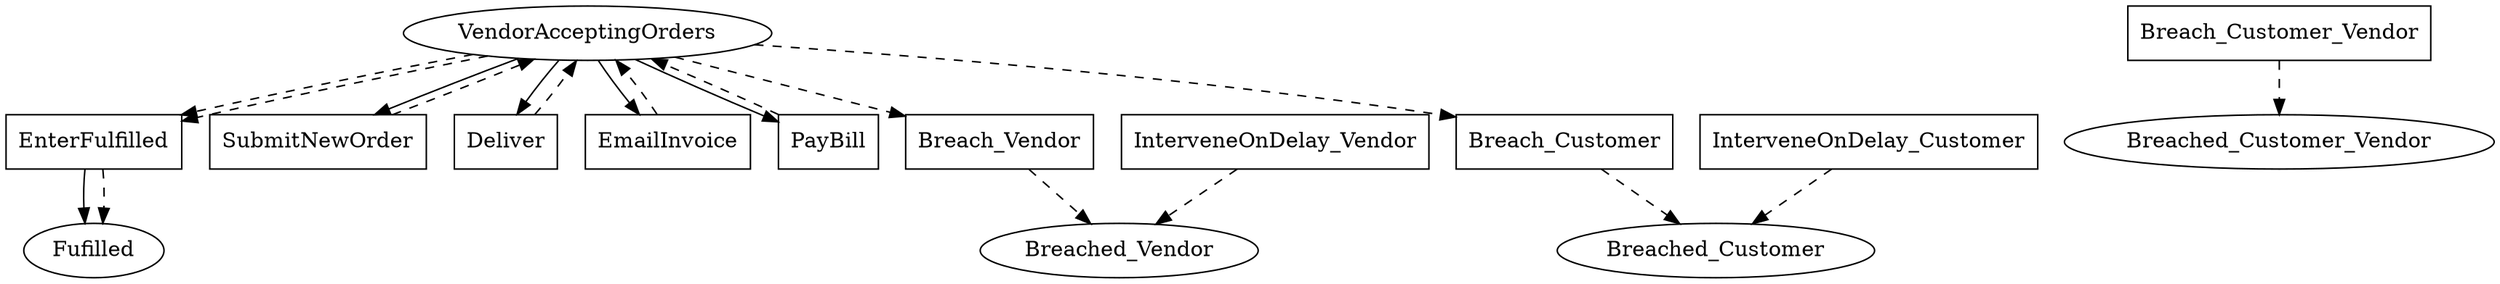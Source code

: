 // THIS IS A GENERATED FILE. DO NOT EDIT.

digraph Master_Sales_Agreement {    
    Fulfilled[label=Fufilled];
    VendorAcceptingOrders[label=VendorAcceptingOrders];
	Breached_Vendor[label=Breached_Vendor];
	Breached_Customer[label=Breached_Customer];
	Breached_Customer_Vendor[label=Breached_Customer_Vendor]
    
    EnterFulfilled[label=EnterFufilled,shape=box]; 
    EnterFulfilled[label=EnterFulfilled,shape=box];
	SubmitNewOrder[label=SubmitNewOrder,shape=box];
	Deliver[label=Deliver,shape=box];
	EmailInvoice[label=EmailInvoice,shape=box];
	PayBill[label=PayBill,shape=box];
	Breach_Vendor[label=Breach_Vendor,shape=box];
	Breach_Customer[label=Breach_Customer,shape=box];
	Breach_Customer_Vendor[label=Breach_Customer_Vendor,shape=box];
	InterveneOnDelay_Customer[label=InterveneOnDelay_Customer,shape=box];
	InterveneOnDelay_Vendor[label=InterveneOnDelay_Vendor,shape=box]    
    
    EnterFulfilled -> Fulfilled;
    
    VendorAcceptingOrders -> SubmitNewOrder;
	VendorAcceptingOrders -> Deliver;
	VendorAcceptingOrders -> Breach_Vendor [style=dashed];
	VendorAcceptingOrders -> EmailInvoice;
	VendorAcceptingOrders -> PayBill;
	VendorAcceptingOrders -> Breach_Customer [style=dashed];
	VendorAcceptingOrders -> EnterFulfilled [style=dashed];
	VendorAcceptingOrders -> EnterFulfilled [style=dashed]
    
    EnterFulfilled -> Fulfilled [style=dashed];
	SubmitNewOrder -> VendorAcceptingOrders [style=dashed];
	Deliver -> VendorAcceptingOrders [style=dashed];
	EmailInvoice -> VendorAcceptingOrders [style=dashed];
	PayBill -> VendorAcceptingOrders [style=dashed];
	Breach_Vendor -> Breached_Vendor [style=dashed];
	Breach_Customer -> Breached_Customer [style=dashed];
	Breach_Customer_Vendor -> Breached_Customer_Vendor [style=dashed];
	InterveneOnDelay_Customer -> Breached_Customer [style=dashed];
	InterveneOnDelay_Vendor -> Breached_Vendor [style=dashed];
	     
    
       
}